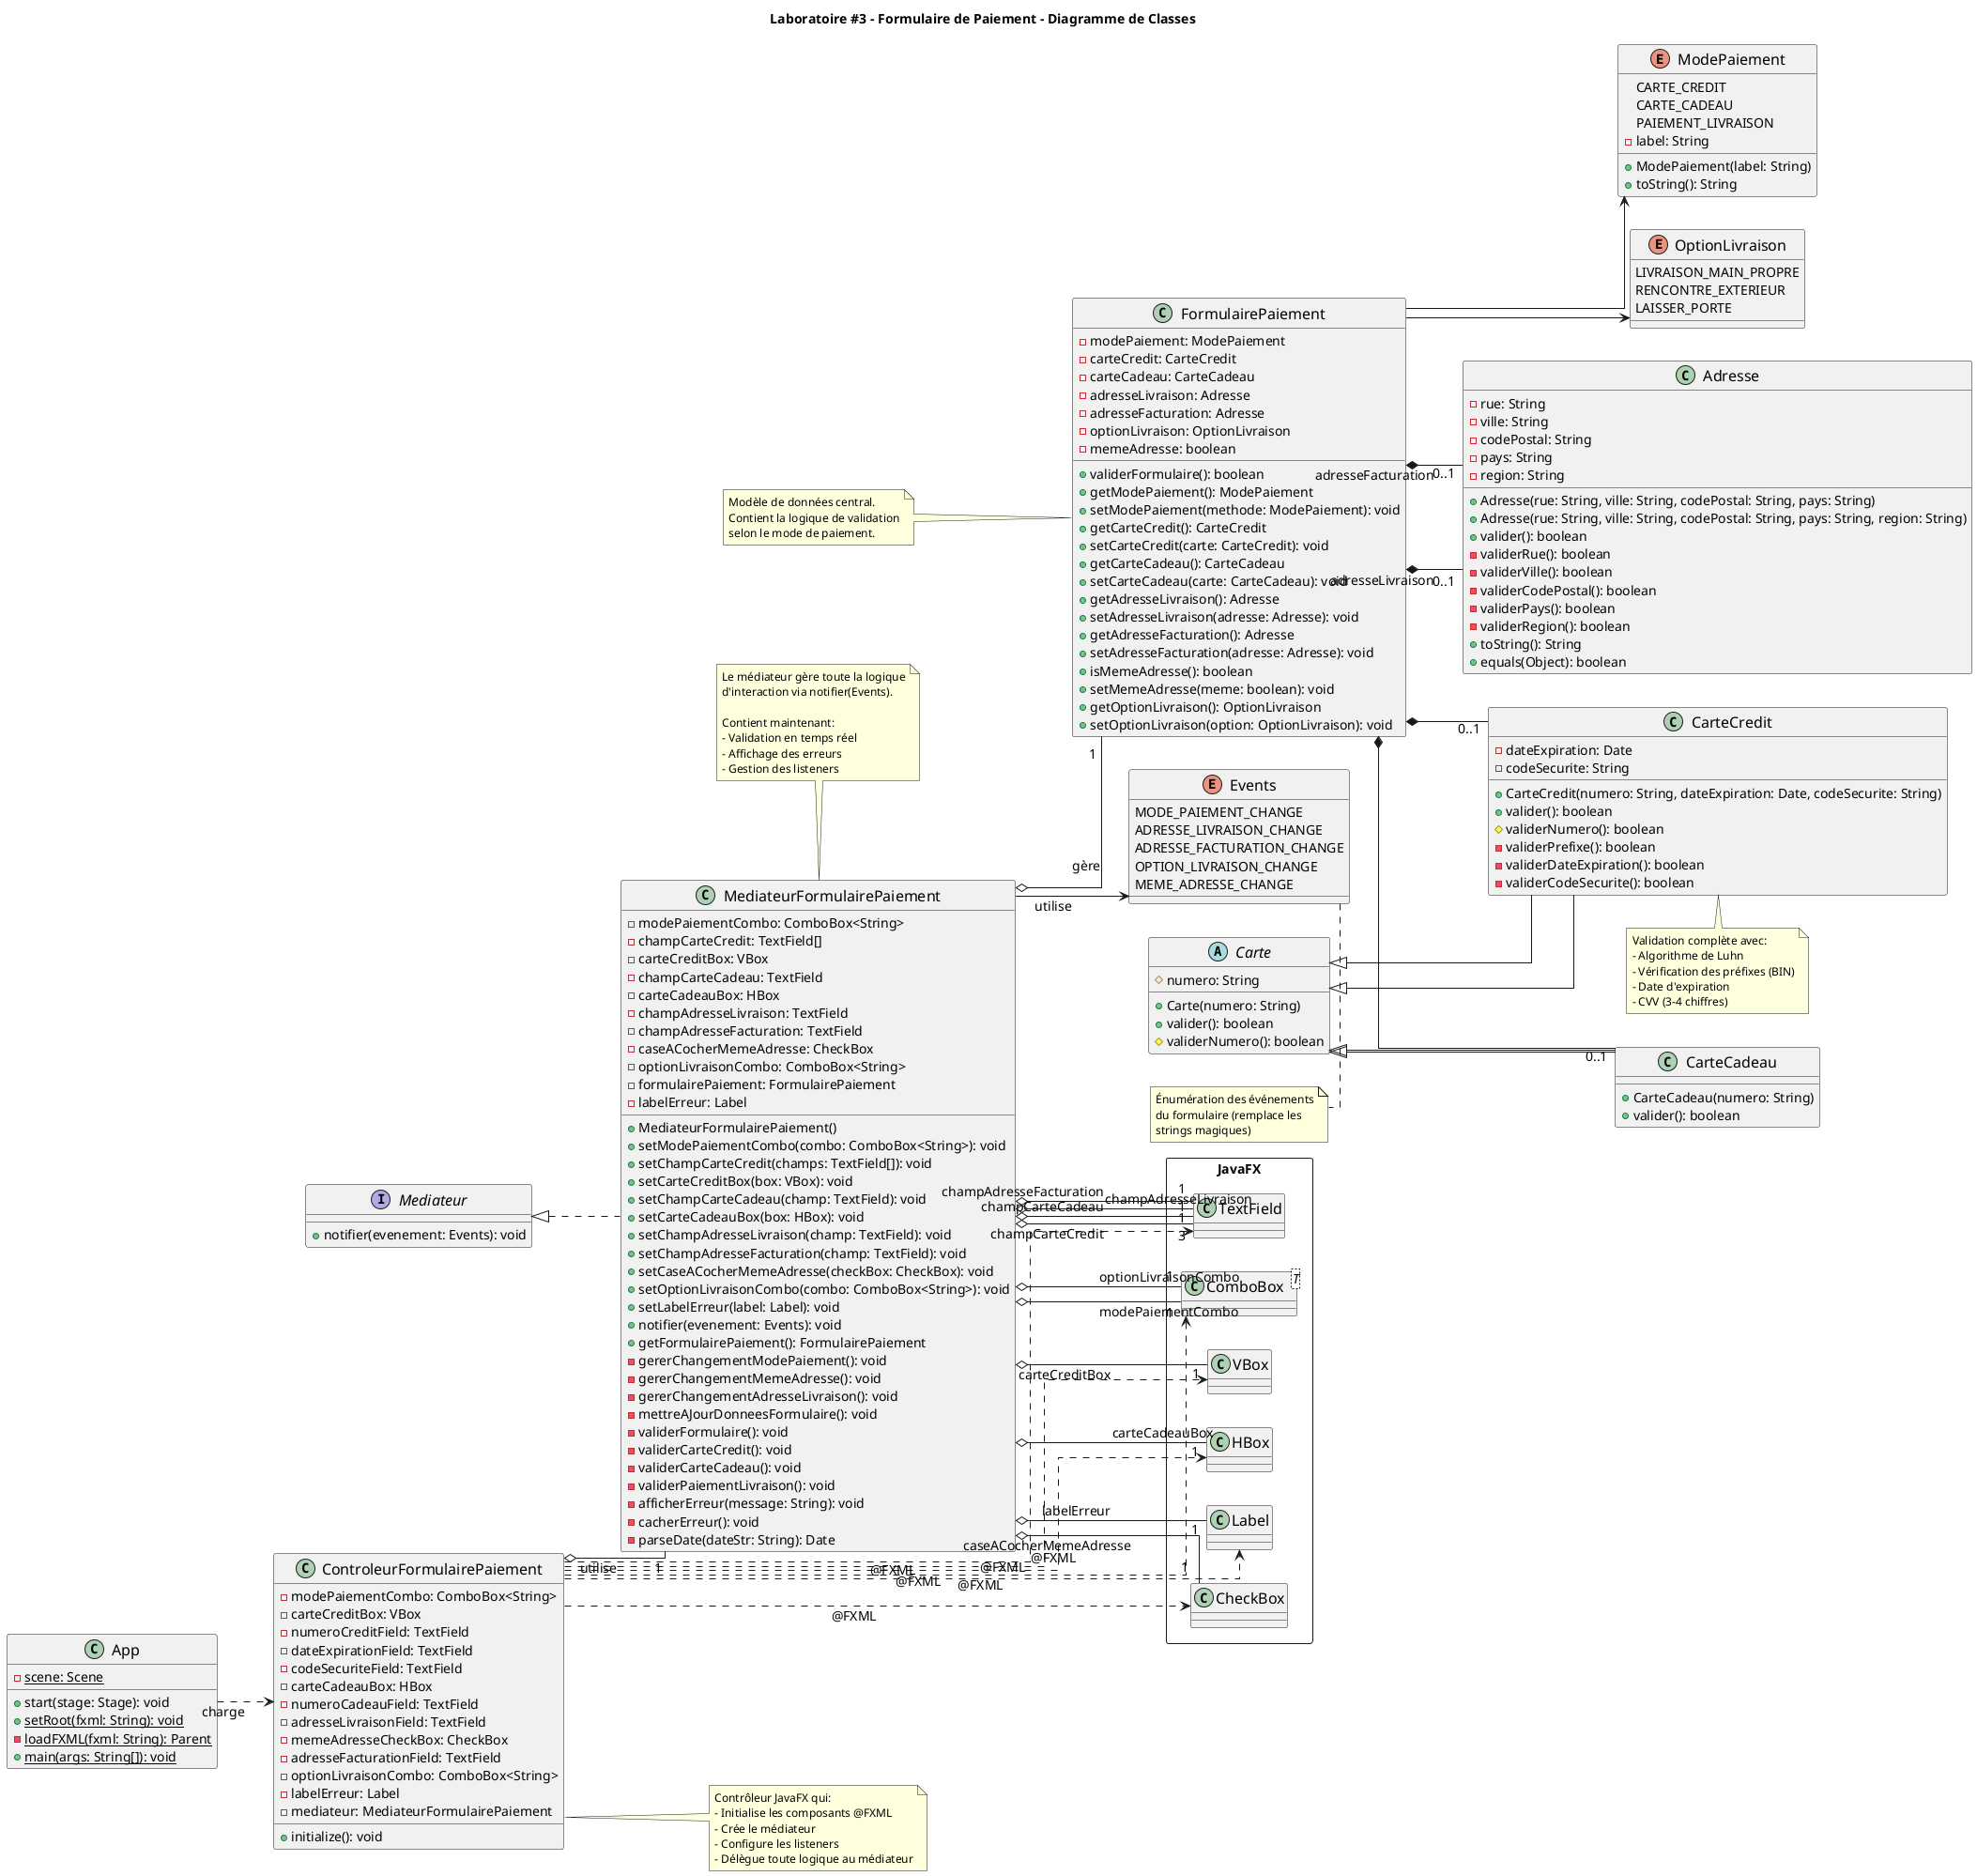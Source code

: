@startuml FormulairePaiement
left to right direction
skinparam linetype ortho
skinparam defaultFontSize 14
skinparam classFontSize 16
skinparam noteFontSize 12

title Laboratoire #3 - Formulaire de Paiement - Diagramme de Classes

' Enums
enum ModePaiement {
    CARTE_CREDIT
    CARTE_CADEAU
    PAIEMENT_LIVRAISON
    - label: String
    + ModePaiement(label: String)
    + toString(): String
}

enum OptionLivraison {
    LIVRAISON_MAIN_PROPRE
    RENCONTRE_EXTERIEUR
    LAISSER_PORTE
}

enum Events {
    MODE_PAIEMENT_CHANGE
    ADRESSE_LIVRAISON_CHANGE
    ADRESSE_FACTURATION_CHANGE
    OPTION_LIVRAISON_CHANGE
    MEME_ADRESSE_CHANGE
}

' Classes métier
abstract class Carte {
    # numero: String
    + Carte(numero: String)
    + valider(): boolean
    # validerNumero(): boolean
}

class CarteCredit extends Carte {
    - dateExpiration: Date
    - codeSecurite: String
    + CarteCredit(numero: String, dateExpiration: Date, codeSecurite: String)
    + valider(): boolean
    # validerNumero(): boolean
    - validerPrefixe(): boolean
    - validerDateExpiration(): boolean
    - validerCodeSecurite(): boolean
}

class CarteCadeau extends Carte {
    + CarteCadeau(numero: String)
    + valider(): boolean
}

class Adresse {
    - rue: String
    - ville: String
    - codePostal: String
    - pays: String
    - region: String
    + Adresse(rue: String, ville: String, codePostal: String, pays: String)
    + Adresse(rue: String, ville: String, codePostal: String, pays: String, region: String)
    + valider(): boolean
    - validerRue(): boolean
    - validerVille(): boolean
    - validerCodePostal(): boolean
    - validerPays(): boolean
    - validerRegion(): boolean
    + toString(): String
    + equals(Object): boolean
}

class FormulairePaiement {
    - modePaiement: ModePaiement
    - carteCredit: CarteCredit
    - carteCadeau: CarteCadeau
    - adresseLivraison: Adresse
    - adresseFacturation: Adresse
    - optionLivraison: OptionLivraison
    - memeAdresse: boolean
    + validerFormulaire(): boolean
    + getModePaiement(): ModePaiement
    + setModePaiement(methode: ModePaiement): void
    + getCarteCredit(): CarteCredit
    + setCarteCredit(carte: CarteCredit): void
    + getCarteCadeau(): CarteCadeau
    + setCarteCadeau(carte: CarteCadeau): void
    + getAdresseLivraison(): Adresse
    + setAdresseLivraison(adresse: Adresse): void
    + getAdresseFacturation(): Adresse
    + setAdresseFacturation(adresse: Adresse): void
    + isMemeAdresse(): boolean
    + setMemeAdresse(meme: boolean): void
    + getOptionLivraison(): OptionLivraison
    + setOptionLivraison(option: OptionLivraison): void
}

' Interface Mediateur
interface Mediateur {
    + notifier(evenement: Events): void
}

' Classe concrète du Médiateur
class MediateurFormulairePaiement {
    - modePaiementCombo: ComboBox<String>
    - champCarteCredit: TextField[]
    - carteCreditBox: VBox
    - champCarteCadeau: TextField
    - carteCadeauBox: HBox
    - champAdresseLivraison: TextField
    - champAdresseFacturation: TextField
    - caseACocherMemeAdresse: CheckBox
    - optionLivraisonCombo: ComboBox<String>
    - formulairePaiement: FormulairePaiement
    - labelErreur: Label

    + MediateurFormulairePaiement()
    + setModePaiementCombo(combo: ComboBox<String>): void
    + setChampCarteCredit(champs: TextField[]): void
    + setCarteCreditBox(box: VBox): void
    + setChampCarteCadeau(champ: TextField): void
    + setCarteCadeauBox(box: HBox): void
    + setChampAdresseLivraison(champ: TextField): void
    + setChampAdresseFacturation(champ: TextField): void
    + setCaseACocherMemeAdresse(checkBox: CheckBox): void
    + setOptionLivraisonCombo(combo: ComboBox<String>): void
    + setLabelErreur(label: Label): void
    + notifier(evenement: Events): void
    + getFormulairePaiement(): FormulairePaiement
    - gererChangementModePaiement(): void
    - gererChangementMemeAdresse(): void
    - gererChangementAdresseLivraison(): void
    - mettreAJourDonneesFormulaire(): void
    - validerFormulaire(): void
    - validerCarteCredit(): void
    - validerCarteCadeau(): void
    - validerPaiementLivraison(): void
    - afficherErreur(message: String): void
    - cacherErreur(): void
    - parseDate(dateStr: String): Date
}

' Contrôleur JavaFX
class ControleurFormulairePaiement {
    - modePaiementCombo: ComboBox<String>
    - carteCreditBox: VBox
    - numeroCreditField: TextField
    - dateExpirationField: TextField
    - codeSecuriteField: TextField
    - carteCadeauBox: HBox
    - numeroCadeauField: TextField
    - adresseLivraisonField: TextField
    - memeAdresseCheckBox: CheckBox
    - adresseFacturationField: TextField
    - optionLivraisonCombo: ComboBox<String>
    - labelErreur: Label
    - mediateur: MediateurFormulairePaiement

    + initialize(): void
}

' Classe principale
class App {
    - {static} scene: Scene
    + start(stage: Stage): void
    + {static} setRoot(fxml: String): void
    - {static} loadFXML(fxml: String): Parent
    + {static} main(args: String[]): void
}

' Composants JavaFX (simplifiés)
package "JavaFX" <<Rectangle>> {
    class ComboBox<T>
    class TextField
    class CheckBox
    class VBox
    class HBox
    class Label
}

' Relations principales
Mediateur <|.. MediateurFormulairePaiement
Carte <|-- CarteCredit
Carte <|-- CarteCadeau

MediateurFormulairePaiement o-- "1" FormulairePaiement : gère
MediateurFormulairePaiement --> Events : utilise

FormulairePaiement *-- "0..1" CarteCredit
FormulairePaiement *-- "0..1" CarteCadeau
FormulairePaiement *-- "0..1" Adresse : adresseLivraison
FormulairePaiement *-- "0..1" Adresse : adresseFacturation
FormulairePaiement --> ModePaiement
FormulairePaiement --> OptionLivraison

ControleurFormulairePaiement o-- "1" MediateurFormulairePaiement : utilise
ControleurFormulairePaiement ..> ComboBox : @FXML
ControleurFormulairePaiement ..> TextField : @FXML
ControleurFormulairePaiement ..> CheckBox : @FXML
ControleurFormulairePaiement ..> VBox : @FXML
ControleurFormulairePaiement ..> HBox : @FXML
ControleurFormulairePaiement ..> Label : @FXML

MediateurFormulairePaiement o-- "1" ComboBox : modePaiementCombo
MediateurFormulairePaiement o-- "3" TextField : champCarteCredit
MediateurFormulairePaiement o-- "1" VBox : carteCreditBox
MediateurFormulairePaiement o-- "1" TextField : champCarteCadeau
MediateurFormulairePaiement o-- "1" HBox : carteCadeauBox
MediateurFormulairePaiement o-- "1" TextField : champAdresseLivraison
MediateurFormulairePaiement o-- "1" TextField : champAdresseFacturation
MediateurFormulairePaiement o-- "1" CheckBox : caseACocherMemeAdresse
MediateurFormulairePaiement o-- "1" ComboBox : optionLivraisonCombo
MediateurFormulairePaiement o-- "1" Label : labelErreur

App ..> ControleurFormulairePaiement : charge

note top of MediateurFormulairePaiement
    Le médiateur gère toute la logique
    d'interaction via notifier(Events).

    Contient maintenant:
    - Validation en temps réel
    - Affichage des erreurs
    - Gestion des listeners
end note

note bottom of CarteCredit
    Validation complète avec:
    - Algorithme de Luhn
    - Vérification des préfixes (BIN)
    - Date d'expiration
    - CVV (3-4 chiffres)
end note

note right of ControleurFormulairePaiement
    Contrôleur JavaFX qui:
    - Initialise les composants @FXML
    - Crée le médiateur
    - Configure les listeners
    - Délègue toute logique au médiateur
end note

note left of FormulairePaiement
    Modèle de données central.
    Contient la logique de validation
    selon le mode de paiement.
end note

note bottom of Events
    Énumération des événements
    du formulaire (remplace les
    strings magiques)
end note

@enduml
